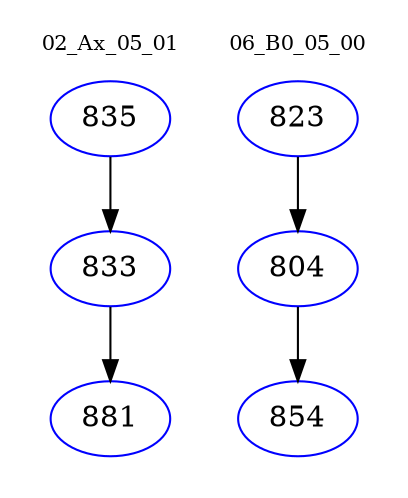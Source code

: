 digraph{
subgraph cluster_0 {
color = white
label = "02_Ax_05_01";
fontsize=10;
T0_835 [label="835", color="blue"]
T0_835 -> T0_833 [color="black"]
T0_833 [label="833", color="blue"]
T0_833 -> T0_881 [color="black"]
T0_881 [label="881", color="blue"]
}
subgraph cluster_1 {
color = white
label = "06_B0_05_00";
fontsize=10;
T1_823 [label="823", color="blue"]
T1_823 -> T1_804 [color="black"]
T1_804 [label="804", color="blue"]
T1_804 -> T1_854 [color="black"]
T1_854 [label="854", color="blue"]
}
}
